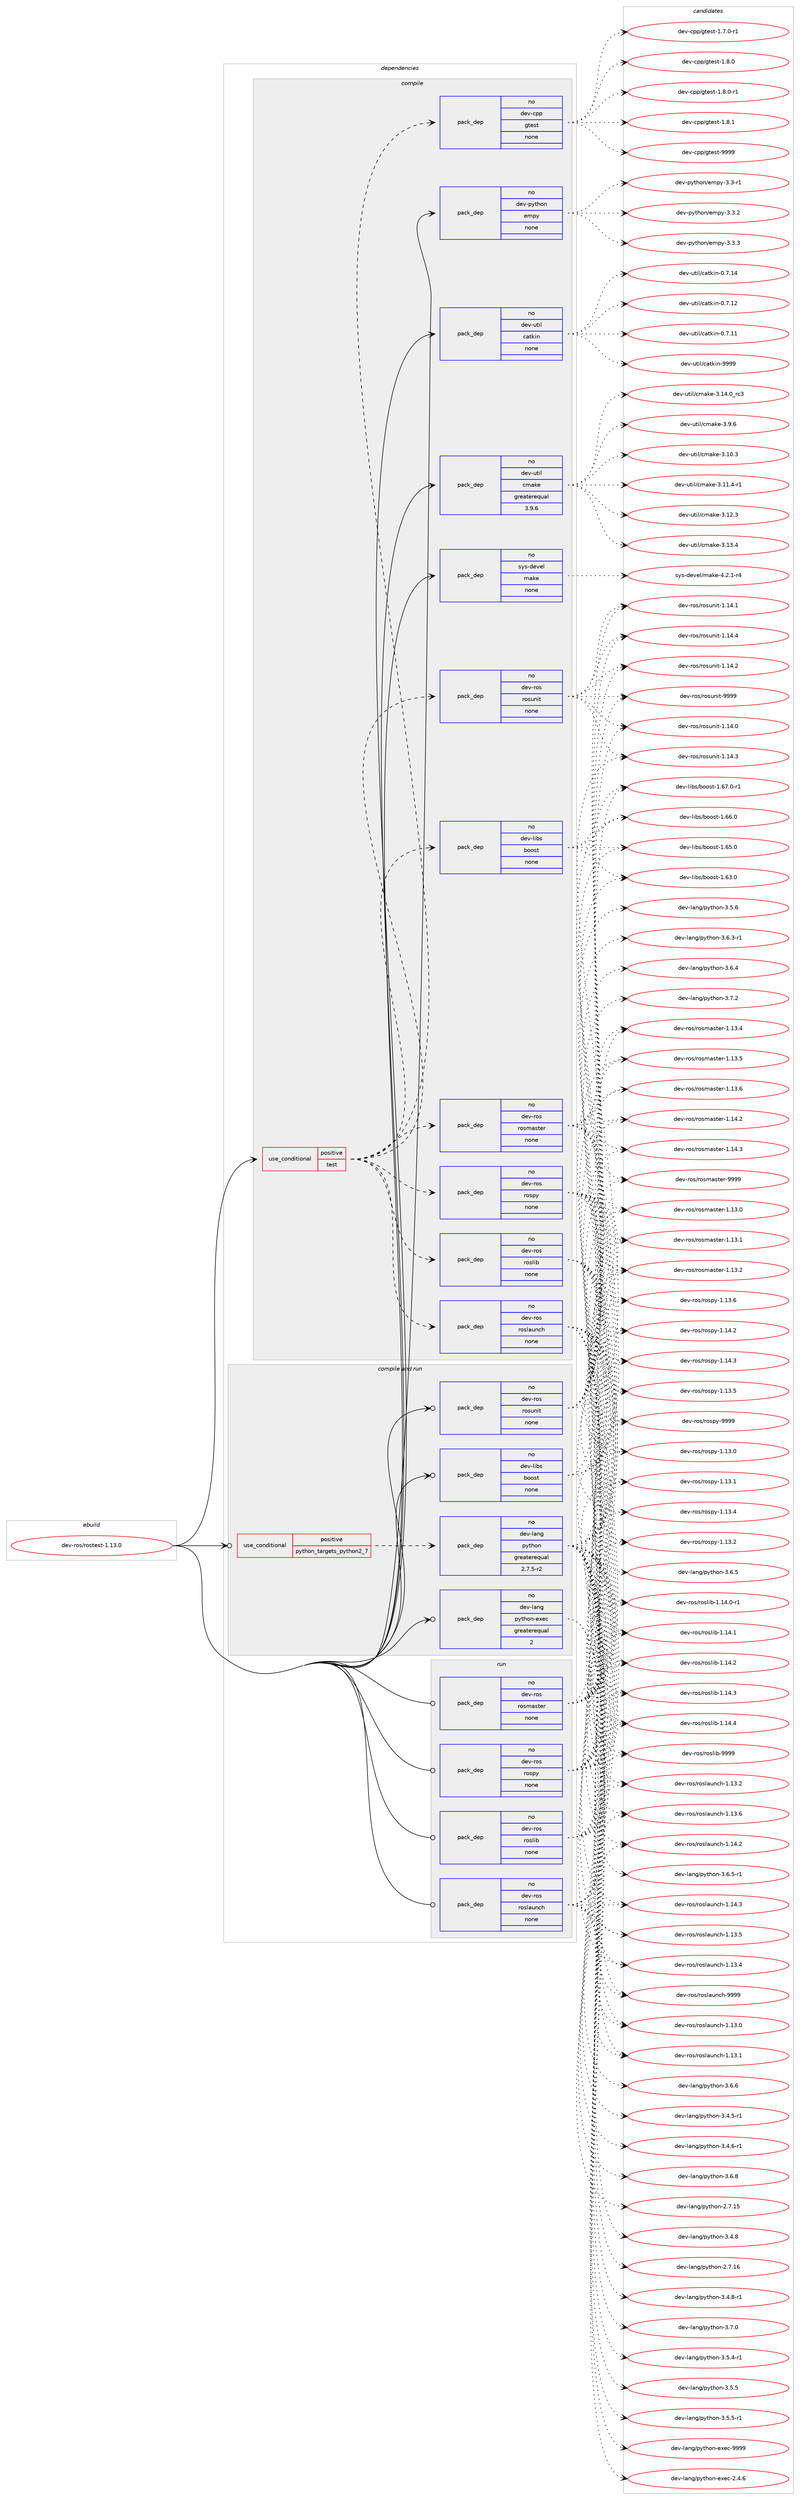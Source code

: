 digraph prolog {

# *************
# Graph options
# *************

newrank=true;
concentrate=true;
compound=true;
graph [rankdir=LR,fontname=Helvetica,fontsize=10,ranksep=1.5];#, ranksep=2.5, nodesep=0.2];
edge  [arrowhead=vee];
node  [fontname=Helvetica,fontsize=10];

# **********
# The ebuild
# **********

subgraph cluster_leftcol {
color=gray;
rank=same;
label=<<i>ebuild</i>>;
id [label="dev-ros/rostest-1.13.0", color=red, width=4, href="../dev-ros/rostest-1.13.0.svg"];
}

# ****************
# The dependencies
# ****************

subgraph cluster_midcol {
color=gray;
label=<<i>dependencies</i>>;
subgraph cluster_compile {
fillcolor="#eeeeee";
style=filled;
label=<<i>compile</i>>;
subgraph cond390369 {
dependency1468220 [label=<<TABLE BORDER="0" CELLBORDER="1" CELLSPACING="0" CELLPADDING="4"><TR><TD ROWSPAN="3" CELLPADDING="10">use_conditional</TD></TR><TR><TD>positive</TD></TR><TR><TD>test</TD></TR></TABLE>>, shape=none, color=red];
subgraph pack1054461 {
dependency1468221 [label=<<TABLE BORDER="0" CELLBORDER="1" CELLSPACING="0" CELLPADDING="4" WIDTH="220"><TR><TD ROWSPAN="6" CELLPADDING="30">pack_dep</TD></TR><TR><TD WIDTH="110">no</TD></TR><TR><TD>dev-ros</TD></TR><TR><TD>rosunit</TD></TR><TR><TD>none</TD></TR><TR><TD></TD></TR></TABLE>>, shape=none, color=blue];
}
dependency1468220:e -> dependency1468221:w [weight=20,style="dashed",arrowhead="vee"];
subgraph pack1054462 {
dependency1468222 [label=<<TABLE BORDER="0" CELLBORDER="1" CELLSPACING="0" CELLPADDING="4" WIDTH="220"><TR><TD ROWSPAN="6" CELLPADDING="30">pack_dep</TD></TR><TR><TD WIDTH="110">no</TD></TR><TR><TD>dev-libs</TD></TR><TR><TD>boost</TD></TR><TR><TD>none</TD></TR><TR><TD></TD></TR></TABLE>>, shape=none, color=blue];
}
dependency1468220:e -> dependency1468222:w [weight=20,style="dashed",arrowhead="vee"];
subgraph pack1054463 {
dependency1468223 [label=<<TABLE BORDER="0" CELLBORDER="1" CELLSPACING="0" CELLPADDING="4" WIDTH="220"><TR><TD ROWSPAN="6" CELLPADDING="30">pack_dep</TD></TR><TR><TD WIDTH="110">no</TD></TR><TR><TD>dev-ros</TD></TR><TR><TD>roslib</TD></TR><TR><TD>none</TD></TR><TR><TD></TD></TR></TABLE>>, shape=none, color=blue];
}
dependency1468220:e -> dependency1468223:w [weight=20,style="dashed",arrowhead="vee"];
subgraph pack1054464 {
dependency1468224 [label=<<TABLE BORDER="0" CELLBORDER="1" CELLSPACING="0" CELLPADDING="4" WIDTH="220"><TR><TD ROWSPAN="6" CELLPADDING="30">pack_dep</TD></TR><TR><TD WIDTH="110">no</TD></TR><TR><TD>dev-ros</TD></TR><TR><TD>rospy</TD></TR><TR><TD>none</TD></TR><TR><TD></TD></TR></TABLE>>, shape=none, color=blue];
}
dependency1468220:e -> dependency1468224:w [weight=20,style="dashed",arrowhead="vee"];
subgraph pack1054465 {
dependency1468225 [label=<<TABLE BORDER="0" CELLBORDER="1" CELLSPACING="0" CELLPADDING="4" WIDTH="220"><TR><TD ROWSPAN="6" CELLPADDING="30">pack_dep</TD></TR><TR><TD WIDTH="110">no</TD></TR><TR><TD>dev-ros</TD></TR><TR><TD>roslaunch</TD></TR><TR><TD>none</TD></TR><TR><TD></TD></TR></TABLE>>, shape=none, color=blue];
}
dependency1468220:e -> dependency1468225:w [weight=20,style="dashed",arrowhead="vee"];
subgraph pack1054466 {
dependency1468226 [label=<<TABLE BORDER="0" CELLBORDER="1" CELLSPACING="0" CELLPADDING="4" WIDTH="220"><TR><TD ROWSPAN="6" CELLPADDING="30">pack_dep</TD></TR><TR><TD WIDTH="110">no</TD></TR><TR><TD>dev-ros</TD></TR><TR><TD>rosmaster</TD></TR><TR><TD>none</TD></TR><TR><TD></TD></TR></TABLE>>, shape=none, color=blue];
}
dependency1468220:e -> dependency1468226:w [weight=20,style="dashed",arrowhead="vee"];
subgraph pack1054467 {
dependency1468227 [label=<<TABLE BORDER="0" CELLBORDER="1" CELLSPACING="0" CELLPADDING="4" WIDTH="220"><TR><TD ROWSPAN="6" CELLPADDING="30">pack_dep</TD></TR><TR><TD WIDTH="110">no</TD></TR><TR><TD>dev-cpp</TD></TR><TR><TD>gtest</TD></TR><TR><TD>none</TD></TR><TR><TD></TD></TR></TABLE>>, shape=none, color=blue];
}
dependency1468220:e -> dependency1468227:w [weight=20,style="dashed",arrowhead="vee"];
}
id:e -> dependency1468220:w [weight=20,style="solid",arrowhead="vee"];
subgraph pack1054468 {
dependency1468228 [label=<<TABLE BORDER="0" CELLBORDER="1" CELLSPACING="0" CELLPADDING="4" WIDTH="220"><TR><TD ROWSPAN="6" CELLPADDING="30">pack_dep</TD></TR><TR><TD WIDTH="110">no</TD></TR><TR><TD>dev-python</TD></TR><TR><TD>empy</TD></TR><TR><TD>none</TD></TR><TR><TD></TD></TR></TABLE>>, shape=none, color=blue];
}
id:e -> dependency1468228:w [weight=20,style="solid",arrowhead="vee"];
subgraph pack1054469 {
dependency1468229 [label=<<TABLE BORDER="0" CELLBORDER="1" CELLSPACING="0" CELLPADDING="4" WIDTH="220"><TR><TD ROWSPAN="6" CELLPADDING="30">pack_dep</TD></TR><TR><TD WIDTH="110">no</TD></TR><TR><TD>dev-util</TD></TR><TR><TD>catkin</TD></TR><TR><TD>none</TD></TR><TR><TD></TD></TR></TABLE>>, shape=none, color=blue];
}
id:e -> dependency1468229:w [weight=20,style="solid",arrowhead="vee"];
subgraph pack1054470 {
dependency1468230 [label=<<TABLE BORDER="0" CELLBORDER="1" CELLSPACING="0" CELLPADDING="4" WIDTH="220"><TR><TD ROWSPAN="6" CELLPADDING="30">pack_dep</TD></TR><TR><TD WIDTH="110">no</TD></TR><TR><TD>dev-util</TD></TR><TR><TD>cmake</TD></TR><TR><TD>greaterequal</TD></TR><TR><TD>3.9.6</TD></TR></TABLE>>, shape=none, color=blue];
}
id:e -> dependency1468230:w [weight=20,style="solid",arrowhead="vee"];
subgraph pack1054471 {
dependency1468231 [label=<<TABLE BORDER="0" CELLBORDER="1" CELLSPACING="0" CELLPADDING="4" WIDTH="220"><TR><TD ROWSPAN="6" CELLPADDING="30">pack_dep</TD></TR><TR><TD WIDTH="110">no</TD></TR><TR><TD>sys-devel</TD></TR><TR><TD>make</TD></TR><TR><TD>none</TD></TR><TR><TD></TD></TR></TABLE>>, shape=none, color=blue];
}
id:e -> dependency1468231:w [weight=20,style="solid",arrowhead="vee"];
}
subgraph cluster_compileandrun {
fillcolor="#eeeeee";
style=filled;
label=<<i>compile and run</i>>;
subgraph cond390370 {
dependency1468232 [label=<<TABLE BORDER="0" CELLBORDER="1" CELLSPACING="0" CELLPADDING="4"><TR><TD ROWSPAN="3" CELLPADDING="10">use_conditional</TD></TR><TR><TD>positive</TD></TR><TR><TD>python_targets_python2_7</TD></TR></TABLE>>, shape=none, color=red];
subgraph pack1054472 {
dependency1468233 [label=<<TABLE BORDER="0" CELLBORDER="1" CELLSPACING="0" CELLPADDING="4" WIDTH="220"><TR><TD ROWSPAN="6" CELLPADDING="30">pack_dep</TD></TR><TR><TD WIDTH="110">no</TD></TR><TR><TD>dev-lang</TD></TR><TR><TD>python</TD></TR><TR><TD>greaterequal</TD></TR><TR><TD>2.7.5-r2</TD></TR></TABLE>>, shape=none, color=blue];
}
dependency1468232:e -> dependency1468233:w [weight=20,style="dashed",arrowhead="vee"];
}
id:e -> dependency1468232:w [weight=20,style="solid",arrowhead="odotvee"];
subgraph pack1054473 {
dependency1468234 [label=<<TABLE BORDER="0" CELLBORDER="1" CELLSPACING="0" CELLPADDING="4" WIDTH="220"><TR><TD ROWSPAN="6" CELLPADDING="30">pack_dep</TD></TR><TR><TD WIDTH="110">no</TD></TR><TR><TD>dev-lang</TD></TR><TR><TD>python-exec</TD></TR><TR><TD>greaterequal</TD></TR><TR><TD>2</TD></TR></TABLE>>, shape=none, color=blue];
}
id:e -> dependency1468234:w [weight=20,style="solid",arrowhead="odotvee"];
subgraph pack1054474 {
dependency1468235 [label=<<TABLE BORDER="0" CELLBORDER="1" CELLSPACING="0" CELLPADDING="4" WIDTH="220"><TR><TD ROWSPAN="6" CELLPADDING="30">pack_dep</TD></TR><TR><TD WIDTH="110">no</TD></TR><TR><TD>dev-libs</TD></TR><TR><TD>boost</TD></TR><TR><TD>none</TD></TR><TR><TD></TD></TR></TABLE>>, shape=none, color=blue];
}
id:e -> dependency1468235:w [weight=20,style="solid",arrowhead="odotvee"];
subgraph pack1054475 {
dependency1468236 [label=<<TABLE BORDER="0" CELLBORDER="1" CELLSPACING="0" CELLPADDING="4" WIDTH="220"><TR><TD ROWSPAN="6" CELLPADDING="30">pack_dep</TD></TR><TR><TD WIDTH="110">no</TD></TR><TR><TD>dev-ros</TD></TR><TR><TD>rosunit</TD></TR><TR><TD>none</TD></TR><TR><TD></TD></TR></TABLE>>, shape=none, color=blue];
}
id:e -> dependency1468236:w [weight=20,style="solid",arrowhead="odotvee"];
}
subgraph cluster_run {
fillcolor="#eeeeee";
style=filled;
label=<<i>run</i>>;
subgraph pack1054476 {
dependency1468237 [label=<<TABLE BORDER="0" CELLBORDER="1" CELLSPACING="0" CELLPADDING="4" WIDTH="220"><TR><TD ROWSPAN="6" CELLPADDING="30">pack_dep</TD></TR><TR><TD WIDTH="110">no</TD></TR><TR><TD>dev-ros</TD></TR><TR><TD>roslaunch</TD></TR><TR><TD>none</TD></TR><TR><TD></TD></TR></TABLE>>, shape=none, color=blue];
}
id:e -> dependency1468237:w [weight=20,style="solid",arrowhead="odot"];
subgraph pack1054477 {
dependency1468238 [label=<<TABLE BORDER="0" CELLBORDER="1" CELLSPACING="0" CELLPADDING="4" WIDTH="220"><TR><TD ROWSPAN="6" CELLPADDING="30">pack_dep</TD></TR><TR><TD WIDTH="110">no</TD></TR><TR><TD>dev-ros</TD></TR><TR><TD>roslib</TD></TR><TR><TD>none</TD></TR><TR><TD></TD></TR></TABLE>>, shape=none, color=blue];
}
id:e -> dependency1468238:w [weight=20,style="solid",arrowhead="odot"];
subgraph pack1054478 {
dependency1468239 [label=<<TABLE BORDER="0" CELLBORDER="1" CELLSPACING="0" CELLPADDING="4" WIDTH="220"><TR><TD ROWSPAN="6" CELLPADDING="30">pack_dep</TD></TR><TR><TD WIDTH="110">no</TD></TR><TR><TD>dev-ros</TD></TR><TR><TD>rosmaster</TD></TR><TR><TD>none</TD></TR><TR><TD></TD></TR></TABLE>>, shape=none, color=blue];
}
id:e -> dependency1468239:w [weight=20,style="solid",arrowhead="odot"];
subgraph pack1054479 {
dependency1468240 [label=<<TABLE BORDER="0" CELLBORDER="1" CELLSPACING="0" CELLPADDING="4" WIDTH="220"><TR><TD ROWSPAN="6" CELLPADDING="30">pack_dep</TD></TR><TR><TD WIDTH="110">no</TD></TR><TR><TD>dev-ros</TD></TR><TR><TD>rospy</TD></TR><TR><TD>none</TD></TR><TR><TD></TD></TR></TABLE>>, shape=none, color=blue];
}
id:e -> dependency1468240:w [weight=20,style="solid",arrowhead="odot"];
}
}

# **************
# The candidates
# **************

subgraph cluster_choices {
rank=same;
color=gray;
label=<<i>candidates</i>>;

subgraph choice1054461 {
color=black;
nodesep=1;
choice100101118451141111154711411111511711010511645494649524648 [label="dev-ros/rosunit-1.14.0", color=red, width=4,href="../dev-ros/rosunit-1.14.0.svg"];
choice100101118451141111154711411111511711010511645494649524649 [label="dev-ros/rosunit-1.14.1", color=red, width=4,href="../dev-ros/rosunit-1.14.1.svg"];
choice100101118451141111154711411111511711010511645494649524650 [label="dev-ros/rosunit-1.14.2", color=red, width=4,href="../dev-ros/rosunit-1.14.2.svg"];
choice100101118451141111154711411111511711010511645494649524651 [label="dev-ros/rosunit-1.14.3", color=red, width=4,href="../dev-ros/rosunit-1.14.3.svg"];
choice100101118451141111154711411111511711010511645494649524652 [label="dev-ros/rosunit-1.14.4", color=red, width=4,href="../dev-ros/rosunit-1.14.4.svg"];
choice10010111845114111115471141111151171101051164557575757 [label="dev-ros/rosunit-9999", color=red, width=4,href="../dev-ros/rosunit-9999.svg"];
dependency1468221:e -> choice100101118451141111154711411111511711010511645494649524648:w [style=dotted,weight="100"];
dependency1468221:e -> choice100101118451141111154711411111511711010511645494649524649:w [style=dotted,weight="100"];
dependency1468221:e -> choice100101118451141111154711411111511711010511645494649524650:w [style=dotted,weight="100"];
dependency1468221:e -> choice100101118451141111154711411111511711010511645494649524651:w [style=dotted,weight="100"];
dependency1468221:e -> choice100101118451141111154711411111511711010511645494649524652:w [style=dotted,weight="100"];
dependency1468221:e -> choice10010111845114111115471141111151171101051164557575757:w [style=dotted,weight="100"];
}
subgraph choice1054462 {
color=black;
nodesep=1;
choice1001011184510810598115479811111111511645494654514648 [label="dev-libs/boost-1.63.0", color=red, width=4,href="../dev-libs/boost-1.63.0.svg"];
choice1001011184510810598115479811111111511645494654534648 [label="dev-libs/boost-1.65.0", color=red, width=4,href="../dev-libs/boost-1.65.0.svg"];
choice1001011184510810598115479811111111511645494654544648 [label="dev-libs/boost-1.66.0", color=red, width=4,href="../dev-libs/boost-1.66.0.svg"];
choice10010111845108105981154798111111115116454946545546484511449 [label="dev-libs/boost-1.67.0-r1", color=red, width=4,href="../dev-libs/boost-1.67.0-r1.svg"];
dependency1468222:e -> choice1001011184510810598115479811111111511645494654514648:w [style=dotted,weight="100"];
dependency1468222:e -> choice1001011184510810598115479811111111511645494654534648:w [style=dotted,weight="100"];
dependency1468222:e -> choice1001011184510810598115479811111111511645494654544648:w [style=dotted,weight="100"];
dependency1468222:e -> choice10010111845108105981154798111111115116454946545546484511449:w [style=dotted,weight="100"];
}
subgraph choice1054463 {
color=black;
nodesep=1;
choice100101118451141111154711411111510810598454946495246484511449 [label="dev-ros/roslib-1.14.0-r1", color=red, width=4,href="../dev-ros/roslib-1.14.0-r1.svg"];
choice10010111845114111115471141111151081059845494649524649 [label="dev-ros/roslib-1.14.1", color=red, width=4,href="../dev-ros/roslib-1.14.1.svg"];
choice10010111845114111115471141111151081059845494649524650 [label="dev-ros/roslib-1.14.2", color=red, width=4,href="../dev-ros/roslib-1.14.2.svg"];
choice10010111845114111115471141111151081059845494649524651 [label="dev-ros/roslib-1.14.3", color=red, width=4,href="../dev-ros/roslib-1.14.3.svg"];
choice10010111845114111115471141111151081059845494649524652 [label="dev-ros/roslib-1.14.4", color=red, width=4,href="../dev-ros/roslib-1.14.4.svg"];
choice1001011184511411111547114111115108105984557575757 [label="dev-ros/roslib-9999", color=red, width=4,href="../dev-ros/roslib-9999.svg"];
dependency1468223:e -> choice100101118451141111154711411111510810598454946495246484511449:w [style=dotted,weight="100"];
dependency1468223:e -> choice10010111845114111115471141111151081059845494649524649:w [style=dotted,weight="100"];
dependency1468223:e -> choice10010111845114111115471141111151081059845494649524650:w [style=dotted,weight="100"];
dependency1468223:e -> choice10010111845114111115471141111151081059845494649524651:w [style=dotted,weight="100"];
dependency1468223:e -> choice10010111845114111115471141111151081059845494649524652:w [style=dotted,weight="100"];
dependency1468223:e -> choice1001011184511411111547114111115108105984557575757:w [style=dotted,weight="100"];
}
subgraph choice1054464 {
color=black;
nodesep=1;
choice100101118451141111154711411111511212145494649514648 [label="dev-ros/rospy-1.13.0", color=red, width=4,href="../dev-ros/rospy-1.13.0.svg"];
choice100101118451141111154711411111511212145494649514649 [label="dev-ros/rospy-1.13.1", color=red, width=4,href="../dev-ros/rospy-1.13.1.svg"];
choice100101118451141111154711411111511212145494649514650 [label="dev-ros/rospy-1.13.2", color=red, width=4,href="../dev-ros/rospy-1.13.2.svg"];
choice100101118451141111154711411111511212145494649514652 [label="dev-ros/rospy-1.13.4", color=red, width=4,href="../dev-ros/rospy-1.13.4.svg"];
choice100101118451141111154711411111511212145494649514653 [label="dev-ros/rospy-1.13.5", color=red, width=4,href="../dev-ros/rospy-1.13.5.svg"];
choice100101118451141111154711411111511212145494649514654 [label="dev-ros/rospy-1.13.6", color=red, width=4,href="../dev-ros/rospy-1.13.6.svg"];
choice100101118451141111154711411111511212145494649524650 [label="dev-ros/rospy-1.14.2", color=red, width=4,href="../dev-ros/rospy-1.14.2.svg"];
choice100101118451141111154711411111511212145494649524651 [label="dev-ros/rospy-1.14.3", color=red, width=4,href="../dev-ros/rospy-1.14.3.svg"];
choice10010111845114111115471141111151121214557575757 [label="dev-ros/rospy-9999", color=red, width=4,href="../dev-ros/rospy-9999.svg"];
dependency1468224:e -> choice100101118451141111154711411111511212145494649514648:w [style=dotted,weight="100"];
dependency1468224:e -> choice100101118451141111154711411111511212145494649514649:w [style=dotted,weight="100"];
dependency1468224:e -> choice100101118451141111154711411111511212145494649514650:w [style=dotted,weight="100"];
dependency1468224:e -> choice100101118451141111154711411111511212145494649514652:w [style=dotted,weight="100"];
dependency1468224:e -> choice100101118451141111154711411111511212145494649514653:w [style=dotted,weight="100"];
dependency1468224:e -> choice100101118451141111154711411111511212145494649514654:w [style=dotted,weight="100"];
dependency1468224:e -> choice100101118451141111154711411111511212145494649524650:w [style=dotted,weight="100"];
dependency1468224:e -> choice100101118451141111154711411111511212145494649524651:w [style=dotted,weight="100"];
dependency1468224:e -> choice10010111845114111115471141111151121214557575757:w [style=dotted,weight="100"];
}
subgraph choice1054465 {
color=black;
nodesep=1;
choice1001011184511411111547114111115108971171109910445494649514648 [label="dev-ros/roslaunch-1.13.0", color=red, width=4,href="../dev-ros/roslaunch-1.13.0.svg"];
choice1001011184511411111547114111115108971171109910445494649514649 [label="dev-ros/roslaunch-1.13.1", color=red, width=4,href="../dev-ros/roslaunch-1.13.1.svg"];
choice1001011184511411111547114111115108971171109910445494649514650 [label="dev-ros/roslaunch-1.13.2", color=red, width=4,href="../dev-ros/roslaunch-1.13.2.svg"];
choice1001011184511411111547114111115108971171109910445494649514652 [label="dev-ros/roslaunch-1.13.4", color=red, width=4,href="../dev-ros/roslaunch-1.13.4.svg"];
choice1001011184511411111547114111115108971171109910445494649514653 [label="dev-ros/roslaunch-1.13.5", color=red, width=4,href="../dev-ros/roslaunch-1.13.5.svg"];
choice1001011184511411111547114111115108971171109910445494649514654 [label="dev-ros/roslaunch-1.13.6", color=red, width=4,href="../dev-ros/roslaunch-1.13.6.svg"];
choice1001011184511411111547114111115108971171109910445494649524650 [label="dev-ros/roslaunch-1.14.2", color=red, width=4,href="../dev-ros/roslaunch-1.14.2.svg"];
choice1001011184511411111547114111115108971171109910445494649524651 [label="dev-ros/roslaunch-1.14.3", color=red, width=4,href="../dev-ros/roslaunch-1.14.3.svg"];
choice100101118451141111154711411111510897117110991044557575757 [label="dev-ros/roslaunch-9999", color=red, width=4,href="../dev-ros/roslaunch-9999.svg"];
dependency1468225:e -> choice1001011184511411111547114111115108971171109910445494649514648:w [style=dotted,weight="100"];
dependency1468225:e -> choice1001011184511411111547114111115108971171109910445494649514649:w [style=dotted,weight="100"];
dependency1468225:e -> choice1001011184511411111547114111115108971171109910445494649514650:w [style=dotted,weight="100"];
dependency1468225:e -> choice1001011184511411111547114111115108971171109910445494649514652:w [style=dotted,weight="100"];
dependency1468225:e -> choice1001011184511411111547114111115108971171109910445494649514653:w [style=dotted,weight="100"];
dependency1468225:e -> choice1001011184511411111547114111115108971171109910445494649514654:w [style=dotted,weight="100"];
dependency1468225:e -> choice1001011184511411111547114111115108971171109910445494649524650:w [style=dotted,weight="100"];
dependency1468225:e -> choice1001011184511411111547114111115108971171109910445494649524651:w [style=dotted,weight="100"];
dependency1468225:e -> choice100101118451141111154711411111510897117110991044557575757:w [style=dotted,weight="100"];
}
subgraph choice1054466 {
color=black;
nodesep=1;
choice10010111845114111115471141111151099711511610111445494649514648 [label="dev-ros/rosmaster-1.13.0", color=red, width=4,href="../dev-ros/rosmaster-1.13.0.svg"];
choice10010111845114111115471141111151099711511610111445494649514649 [label="dev-ros/rosmaster-1.13.1", color=red, width=4,href="../dev-ros/rosmaster-1.13.1.svg"];
choice10010111845114111115471141111151099711511610111445494649514650 [label="dev-ros/rosmaster-1.13.2", color=red, width=4,href="../dev-ros/rosmaster-1.13.2.svg"];
choice10010111845114111115471141111151099711511610111445494649514652 [label="dev-ros/rosmaster-1.13.4", color=red, width=4,href="../dev-ros/rosmaster-1.13.4.svg"];
choice10010111845114111115471141111151099711511610111445494649514653 [label="dev-ros/rosmaster-1.13.5", color=red, width=4,href="../dev-ros/rosmaster-1.13.5.svg"];
choice10010111845114111115471141111151099711511610111445494649514654 [label="dev-ros/rosmaster-1.13.6", color=red, width=4,href="../dev-ros/rosmaster-1.13.6.svg"];
choice10010111845114111115471141111151099711511610111445494649524650 [label="dev-ros/rosmaster-1.14.2", color=red, width=4,href="../dev-ros/rosmaster-1.14.2.svg"];
choice10010111845114111115471141111151099711511610111445494649524651 [label="dev-ros/rosmaster-1.14.3", color=red, width=4,href="../dev-ros/rosmaster-1.14.3.svg"];
choice1001011184511411111547114111115109971151161011144557575757 [label="dev-ros/rosmaster-9999", color=red, width=4,href="../dev-ros/rosmaster-9999.svg"];
dependency1468226:e -> choice10010111845114111115471141111151099711511610111445494649514648:w [style=dotted,weight="100"];
dependency1468226:e -> choice10010111845114111115471141111151099711511610111445494649514649:w [style=dotted,weight="100"];
dependency1468226:e -> choice10010111845114111115471141111151099711511610111445494649514650:w [style=dotted,weight="100"];
dependency1468226:e -> choice10010111845114111115471141111151099711511610111445494649514652:w [style=dotted,weight="100"];
dependency1468226:e -> choice10010111845114111115471141111151099711511610111445494649514653:w [style=dotted,weight="100"];
dependency1468226:e -> choice10010111845114111115471141111151099711511610111445494649514654:w [style=dotted,weight="100"];
dependency1468226:e -> choice10010111845114111115471141111151099711511610111445494649524650:w [style=dotted,weight="100"];
dependency1468226:e -> choice10010111845114111115471141111151099711511610111445494649524651:w [style=dotted,weight="100"];
dependency1468226:e -> choice1001011184511411111547114111115109971151161011144557575757:w [style=dotted,weight="100"];
}
subgraph choice1054467 {
color=black;
nodesep=1;
choice1001011184599112112471031161011151164549465546484511449 [label="dev-cpp/gtest-1.7.0-r1", color=red, width=4,href="../dev-cpp/gtest-1.7.0-r1.svg"];
choice100101118459911211247103116101115116454946564648 [label="dev-cpp/gtest-1.8.0", color=red, width=4,href="../dev-cpp/gtest-1.8.0.svg"];
choice1001011184599112112471031161011151164549465646484511449 [label="dev-cpp/gtest-1.8.0-r1", color=red, width=4,href="../dev-cpp/gtest-1.8.0-r1.svg"];
choice100101118459911211247103116101115116454946564649 [label="dev-cpp/gtest-1.8.1", color=red, width=4,href="../dev-cpp/gtest-1.8.1.svg"];
choice1001011184599112112471031161011151164557575757 [label="dev-cpp/gtest-9999", color=red, width=4,href="../dev-cpp/gtest-9999.svg"];
dependency1468227:e -> choice1001011184599112112471031161011151164549465546484511449:w [style=dotted,weight="100"];
dependency1468227:e -> choice100101118459911211247103116101115116454946564648:w [style=dotted,weight="100"];
dependency1468227:e -> choice1001011184599112112471031161011151164549465646484511449:w [style=dotted,weight="100"];
dependency1468227:e -> choice100101118459911211247103116101115116454946564649:w [style=dotted,weight="100"];
dependency1468227:e -> choice1001011184599112112471031161011151164557575757:w [style=dotted,weight="100"];
}
subgraph choice1054468 {
color=black;
nodesep=1;
choice1001011184511212111610411111047101109112121455146514511449 [label="dev-python/empy-3.3-r1", color=red, width=4,href="../dev-python/empy-3.3-r1.svg"];
choice1001011184511212111610411111047101109112121455146514650 [label="dev-python/empy-3.3.2", color=red, width=4,href="../dev-python/empy-3.3.2.svg"];
choice1001011184511212111610411111047101109112121455146514651 [label="dev-python/empy-3.3.3", color=red, width=4,href="../dev-python/empy-3.3.3.svg"];
dependency1468228:e -> choice1001011184511212111610411111047101109112121455146514511449:w [style=dotted,weight="100"];
dependency1468228:e -> choice1001011184511212111610411111047101109112121455146514650:w [style=dotted,weight="100"];
dependency1468228:e -> choice1001011184511212111610411111047101109112121455146514651:w [style=dotted,weight="100"];
}
subgraph choice1054469 {
color=black;
nodesep=1;
choice1001011184511711610510847999711610710511045484655464949 [label="dev-util/catkin-0.7.11", color=red, width=4,href="../dev-util/catkin-0.7.11.svg"];
choice1001011184511711610510847999711610710511045484655464950 [label="dev-util/catkin-0.7.12", color=red, width=4,href="../dev-util/catkin-0.7.12.svg"];
choice1001011184511711610510847999711610710511045484655464952 [label="dev-util/catkin-0.7.14", color=red, width=4,href="../dev-util/catkin-0.7.14.svg"];
choice100101118451171161051084799971161071051104557575757 [label="dev-util/catkin-9999", color=red, width=4,href="../dev-util/catkin-9999.svg"];
dependency1468229:e -> choice1001011184511711610510847999711610710511045484655464949:w [style=dotted,weight="100"];
dependency1468229:e -> choice1001011184511711610510847999711610710511045484655464950:w [style=dotted,weight="100"];
dependency1468229:e -> choice1001011184511711610510847999711610710511045484655464952:w [style=dotted,weight="100"];
dependency1468229:e -> choice100101118451171161051084799971161071051104557575757:w [style=dotted,weight="100"];
}
subgraph choice1054470 {
color=black;
nodesep=1;
choice1001011184511711610510847991099710710145514649484651 [label="dev-util/cmake-3.10.3", color=red, width=4,href="../dev-util/cmake-3.10.3.svg"];
choice10010111845117116105108479910997107101455146494946524511449 [label="dev-util/cmake-3.11.4-r1", color=red, width=4,href="../dev-util/cmake-3.11.4-r1.svg"];
choice1001011184511711610510847991099710710145514649504651 [label="dev-util/cmake-3.12.3", color=red, width=4,href="../dev-util/cmake-3.12.3.svg"];
choice1001011184511711610510847991099710710145514649514652 [label="dev-util/cmake-3.13.4", color=red, width=4,href="../dev-util/cmake-3.13.4.svg"];
choice1001011184511711610510847991099710710145514649524648951149951 [label="dev-util/cmake-3.14.0_rc3", color=red, width=4,href="../dev-util/cmake-3.14.0_rc3.svg"];
choice10010111845117116105108479910997107101455146574654 [label="dev-util/cmake-3.9.6", color=red, width=4,href="../dev-util/cmake-3.9.6.svg"];
dependency1468230:e -> choice1001011184511711610510847991099710710145514649484651:w [style=dotted,weight="100"];
dependency1468230:e -> choice10010111845117116105108479910997107101455146494946524511449:w [style=dotted,weight="100"];
dependency1468230:e -> choice1001011184511711610510847991099710710145514649504651:w [style=dotted,weight="100"];
dependency1468230:e -> choice1001011184511711610510847991099710710145514649514652:w [style=dotted,weight="100"];
dependency1468230:e -> choice1001011184511711610510847991099710710145514649524648951149951:w [style=dotted,weight="100"];
dependency1468230:e -> choice10010111845117116105108479910997107101455146574654:w [style=dotted,weight="100"];
}
subgraph choice1054471 {
color=black;
nodesep=1;
choice1151211154510010111810110847109971071014552465046494511452 [label="sys-devel/make-4.2.1-r4", color=red, width=4,href="../sys-devel/make-4.2.1-r4.svg"];
dependency1468231:e -> choice1151211154510010111810110847109971071014552465046494511452:w [style=dotted,weight="100"];
}
subgraph choice1054472 {
color=black;
nodesep=1;
choice10010111845108971101034711212111610411111045504655464953 [label="dev-lang/python-2.7.15", color=red, width=4,href="../dev-lang/python-2.7.15.svg"];
choice10010111845108971101034711212111610411111045504655464954 [label="dev-lang/python-2.7.16", color=red, width=4,href="../dev-lang/python-2.7.16.svg"];
choice1001011184510897110103471121211161041111104551465246534511449 [label="dev-lang/python-3.4.5-r1", color=red, width=4,href="../dev-lang/python-3.4.5-r1.svg"];
choice1001011184510897110103471121211161041111104551465246544511449 [label="dev-lang/python-3.4.6-r1", color=red, width=4,href="../dev-lang/python-3.4.6-r1.svg"];
choice100101118451089711010347112121116104111110455146524656 [label="dev-lang/python-3.4.8", color=red, width=4,href="../dev-lang/python-3.4.8.svg"];
choice1001011184510897110103471121211161041111104551465246564511449 [label="dev-lang/python-3.4.8-r1", color=red, width=4,href="../dev-lang/python-3.4.8-r1.svg"];
choice1001011184510897110103471121211161041111104551465346524511449 [label="dev-lang/python-3.5.4-r1", color=red, width=4,href="../dev-lang/python-3.5.4-r1.svg"];
choice100101118451089711010347112121116104111110455146534653 [label="dev-lang/python-3.5.5", color=red, width=4,href="../dev-lang/python-3.5.5.svg"];
choice1001011184510897110103471121211161041111104551465346534511449 [label="dev-lang/python-3.5.5-r1", color=red, width=4,href="../dev-lang/python-3.5.5-r1.svg"];
choice100101118451089711010347112121116104111110455146534654 [label="dev-lang/python-3.5.6", color=red, width=4,href="../dev-lang/python-3.5.6.svg"];
choice1001011184510897110103471121211161041111104551465446514511449 [label="dev-lang/python-3.6.3-r1", color=red, width=4,href="../dev-lang/python-3.6.3-r1.svg"];
choice100101118451089711010347112121116104111110455146544652 [label="dev-lang/python-3.6.4", color=red, width=4,href="../dev-lang/python-3.6.4.svg"];
choice100101118451089711010347112121116104111110455146544653 [label="dev-lang/python-3.6.5", color=red, width=4,href="../dev-lang/python-3.6.5.svg"];
choice1001011184510897110103471121211161041111104551465446534511449 [label="dev-lang/python-3.6.5-r1", color=red, width=4,href="../dev-lang/python-3.6.5-r1.svg"];
choice100101118451089711010347112121116104111110455146544654 [label="dev-lang/python-3.6.6", color=red, width=4,href="../dev-lang/python-3.6.6.svg"];
choice100101118451089711010347112121116104111110455146544656 [label="dev-lang/python-3.6.8", color=red, width=4,href="../dev-lang/python-3.6.8.svg"];
choice100101118451089711010347112121116104111110455146554648 [label="dev-lang/python-3.7.0", color=red, width=4,href="../dev-lang/python-3.7.0.svg"];
choice100101118451089711010347112121116104111110455146554650 [label="dev-lang/python-3.7.2", color=red, width=4,href="../dev-lang/python-3.7.2.svg"];
dependency1468233:e -> choice10010111845108971101034711212111610411111045504655464953:w [style=dotted,weight="100"];
dependency1468233:e -> choice10010111845108971101034711212111610411111045504655464954:w [style=dotted,weight="100"];
dependency1468233:e -> choice1001011184510897110103471121211161041111104551465246534511449:w [style=dotted,weight="100"];
dependency1468233:e -> choice1001011184510897110103471121211161041111104551465246544511449:w [style=dotted,weight="100"];
dependency1468233:e -> choice100101118451089711010347112121116104111110455146524656:w [style=dotted,weight="100"];
dependency1468233:e -> choice1001011184510897110103471121211161041111104551465246564511449:w [style=dotted,weight="100"];
dependency1468233:e -> choice1001011184510897110103471121211161041111104551465346524511449:w [style=dotted,weight="100"];
dependency1468233:e -> choice100101118451089711010347112121116104111110455146534653:w [style=dotted,weight="100"];
dependency1468233:e -> choice1001011184510897110103471121211161041111104551465346534511449:w [style=dotted,weight="100"];
dependency1468233:e -> choice100101118451089711010347112121116104111110455146534654:w [style=dotted,weight="100"];
dependency1468233:e -> choice1001011184510897110103471121211161041111104551465446514511449:w [style=dotted,weight="100"];
dependency1468233:e -> choice100101118451089711010347112121116104111110455146544652:w [style=dotted,weight="100"];
dependency1468233:e -> choice100101118451089711010347112121116104111110455146544653:w [style=dotted,weight="100"];
dependency1468233:e -> choice1001011184510897110103471121211161041111104551465446534511449:w [style=dotted,weight="100"];
dependency1468233:e -> choice100101118451089711010347112121116104111110455146544654:w [style=dotted,weight="100"];
dependency1468233:e -> choice100101118451089711010347112121116104111110455146544656:w [style=dotted,weight="100"];
dependency1468233:e -> choice100101118451089711010347112121116104111110455146554648:w [style=dotted,weight="100"];
dependency1468233:e -> choice100101118451089711010347112121116104111110455146554650:w [style=dotted,weight="100"];
}
subgraph choice1054473 {
color=black;
nodesep=1;
choice1001011184510897110103471121211161041111104510112010199455046524654 [label="dev-lang/python-exec-2.4.6", color=red, width=4,href="../dev-lang/python-exec-2.4.6.svg"];
choice10010111845108971101034711212111610411111045101120101994557575757 [label="dev-lang/python-exec-9999", color=red, width=4,href="../dev-lang/python-exec-9999.svg"];
dependency1468234:e -> choice1001011184510897110103471121211161041111104510112010199455046524654:w [style=dotted,weight="100"];
dependency1468234:e -> choice10010111845108971101034711212111610411111045101120101994557575757:w [style=dotted,weight="100"];
}
subgraph choice1054474 {
color=black;
nodesep=1;
choice1001011184510810598115479811111111511645494654514648 [label="dev-libs/boost-1.63.0", color=red, width=4,href="../dev-libs/boost-1.63.0.svg"];
choice1001011184510810598115479811111111511645494654534648 [label="dev-libs/boost-1.65.0", color=red, width=4,href="../dev-libs/boost-1.65.0.svg"];
choice1001011184510810598115479811111111511645494654544648 [label="dev-libs/boost-1.66.0", color=red, width=4,href="../dev-libs/boost-1.66.0.svg"];
choice10010111845108105981154798111111115116454946545546484511449 [label="dev-libs/boost-1.67.0-r1", color=red, width=4,href="../dev-libs/boost-1.67.0-r1.svg"];
dependency1468235:e -> choice1001011184510810598115479811111111511645494654514648:w [style=dotted,weight="100"];
dependency1468235:e -> choice1001011184510810598115479811111111511645494654534648:w [style=dotted,weight="100"];
dependency1468235:e -> choice1001011184510810598115479811111111511645494654544648:w [style=dotted,weight="100"];
dependency1468235:e -> choice10010111845108105981154798111111115116454946545546484511449:w [style=dotted,weight="100"];
}
subgraph choice1054475 {
color=black;
nodesep=1;
choice100101118451141111154711411111511711010511645494649524648 [label="dev-ros/rosunit-1.14.0", color=red, width=4,href="../dev-ros/rosunit-1.14.0.svg"];
choice100101118451141111154711411111511711010511645494649524649 [label="dev-ros/rosunit-1.14.1", color=red, width=4,href="../dev-ros/rosunit-1.14.1.svg"];
choice100101118451141111154711411111511711010511645494649524650 [label="dev-ros/rosunit-1.14.2", color=red, width=4,href="../dev-ros/rosunit-1.14.2.svg"];
choice100101118451141111154711411111511711010511645494649524651 [label="dev-ros/rosunit-1.14.3", color=red, width=4,href="../dev-ros/rosunit-1.14.3.svg"];
choice100101118451141111154711411111511711010511645494649524652 [label="dev-ros/rosunit-1.14.4", color=red, width=4,href="../dev-ros/rosunit-1.14.4.svg"];
choice10010111845114111115471141111151171101051164557575757 [label="dev-ros/rosunit-9999", color=red, width=4,href="../dev-ros/rosunit-9999.svg"];
dependency1468236:e -> choice100101118451141111154711411111511711010511645494649524648:w [style=dotted,weight="100"];
dependency1468236:e -> choice100101118451141111154711411111511711010511645494649524649:w [style=dotted,weight="100"];
dependency1468236:e -> choice100101118451141111154711411111511711010511645494649524650:w [style=dotted,weight="100"];
dependency1468236:e -> choice100101118451141111154711411111511711010511645494649524651:w [style=dotted,weight="100"];
dependency1468236:e -> choice100101118451141111154711411111511711010511645494649524652:w [style=dotted,weight="100"];
dependency1468236:e -> choice10010111845114111115471141111151171101051164557575757:w [style=dotted,weight="100"];
}
subgraph choice1054476 {
color=black;
nodesep=1;
choice1001011184511411111547114111115108971171109910445494649514648 [label="dev-ros/roslaunch-1.13.0", color=red, width=4,href="../dev-ros/roslaunch-1.13.0.svg"];
choice1001011184511411111547114111115108971171109910445494649514649 [label="dev-ros/roslaunch-1.13.1", color=red, width=4,href="../dev-ros/roslaunch-1.13.1.svg"];
choice1001011184511411111547114111115108971171109910445494649514650 [label="dev-ros/roslaunch-1.13.2", color=red, width=4,href="../dev-ros/roslaunch-1.13.2.svg"];
choice1001011184511411111547114111115108971171109910445494649514652 [label="dev-ros/roslaunch-1.13.4", color=red, width=4,href="../dev-ros/roslaunch-1.13.4.svg"];
choice1001011184511411111547114111115108971171109910445494649514653 [label="dev-ros/roslaunch-1.13.5", color=red, width=4,href="../dev-ros/roslaunch-1.13.5.svg"];
choice1001011184511411111547114111115108971171109910445494649514654 [label="dev-ros/roslaunch-1.13.6", color=red, width=4,href="../dev-ros/roslaunch-1.13.6.svg"];
choice1001011184511411111547114111115108971171109910445494649524650 [label="dev-ros/roslaunch-1.14.2", color=red, width=4,href="../dev-ros/roslaunch-1.14.2.svg"];
choice1001011184511411111547114111115108971171109910445494649524651 [label="dev-ros/roslaunch-1.14.3", color=red, width=4,href="../dev-ros/roslaunch-1.14.3.svg"];
choice100101118451141111154711411111510897117110991044557575757 [label="dev-ros/roslaunch-9999", color=red, width=4,href="../dev-ros/roslaunch-9999.svg"];
dependency1468237:e -> choice1001011184511411111547114111115108971171109910445494649514648:w [style=dotted,weight="100"];
dependency1468237:e -> choice1001011184511411111547114111115108971171109910445494649514649:w [style=dotted,weight="100"];
dependency1468237:e -> choice1001011184511411111547114111115108971171109910445494649514650:w [style=dotted,weight="100"];
dependency1468237:e -> choice1001011184511411111547114111115108971171109910445494649514652:w [style=dotted,weight="100"];
dependency1468237:e -> choice1001011184511411111547114111115108971171109910445494649514653:w [style=dotted,weight="100"];
dependency1468237:e -> choice1001011184511411111547114111115108971171109910445494649514654:w [style=dotted,weight="100"];
dependency1468237:e -> choice1001011184511411111547114111115108971171109910445494649524650:w [style=dotted,weight="100"];
dependency1468237:e -> choice1001011184511411111547114111115108971171109910445494649524651:w [style=dotted,weight="100"];
dependency1468237:e -> choice100101118451141111154711411111510897117110991044557575757:w [style=dotted,weight="100"];
}
subgraph choice1054477 {
color=black;
nodesep=1;
choice100101118451141111154711411111510810598454946495246484511449 [label="dev-ros/roslib-1.14.0-r1", color=red, width=4,href="../dev-ros/roslib-1.14.0-r1.svg"];
choice10010111845114111115471141111151081059845494649524649 [label="dev-ros/roslib-1.14.1", color=red, width=4,href="../dev-ros/roslib-1.14.1.svg"];
choice10010111845114111115471141111151081059845494649524650 [label="dev-ros/roslib-1.14.2", color=red, width=4,href="../dev-ros/roslib-1.14.2.svg"];
choice10010111845114111115471141111151081059845494649524651 [label="dev-ros/roslib-1.14.3", color=red, width=4,href="../dev-ros/roslib-1.14.3.svg"];
choice10010111845114111115471141111151081059845494649524652 [label="dev-ros/roslib-1.14.4", color=red, width=4,href="../dev-ros/roslib-1.14.4.svg"];
choice1001011184511411111547114111115108105984557575757 [label="dev-ros/roslib-9999", color=red, width=4,href="../dev-ros/roslib-9999.svg"];
dependency1468238:e -> choice100101118451141111154711411111510810598454946495246484511449:w [style=dotted,weight="100"];
dependency1468238:e -> choice10010111845114111115471141111151081059845494649524649:w [style=dotted,weight="100"];
dependency1468238:e -> choice10010111845114111115471141111151081059845494649524650:w [style=dotted,weight="100"];
dependency1468238:e -> choice10010111845114111115471141111151081059845494649524651:w [style=dotted,weight="100"];
dependency1468238:e -> choice10010111845114111115471141111151081059845494649524652:w [style=dotted,weight="100"];
dependency1468238:e -> choice1001011184511411111547114111115108105984557575757:w [style=dotted,weight="100"];
}
subgraph choice1054478 {
color=black;
nodesep=1;
choice10010111845114111115471141111151099711511610111445494649514648 [label="dev-ros/rosmaster-1.13.0", color=red, width=4,href="../dev-ros/rosmaster-1.13.0.svg"];
choice10010111845114111115471141111151099711511610111445494649514649 [label="dev-ros/rosmaster-1.13.1", color=red, width=4,href="../dev-ros/rosmaster-1.13.1.svg"];
choice10010111845114111115471141111151099711511610111445494649514650 [label="dev-ros/rosmaster-1.13.2", color=red, width=4,href="../dev-ros/rosmaster-1.13.2.svg"];
choice10010111845114111115471141111151099711511610111445494649514652 [label="dev-ros/rosmaster-1.13.4", color=red, width=4,href="../dev-ros/rosmaster-1.13.4.svg"];
choice10010111845114111115471141111151099711511610111445494649514653 [label="dev-ros/rosmaster-1.13.5", color=red, width=4,href="../dev-ros/rosmaster-1.13.5.svg"];
choice10010111845114111115471141111151099711511610111445494649514654 [label="dev-ros/rosmaster-1.13.6", color=red, width=4,href="../dev-ros/rosmaster-1.13.6.svg"];
choice10010111845114111115471141111151099711511610111445494649524650 [label="dev-ros/rosmaster-1.14.2", color=red, width=4,href="../dev-ros/rosmaster-1.14.2.svg"];
choice10010111845114111115471141111151099711511610111445494649524651 [label="dev-ros/rosmaster-1.14.3", color=red, width=4,href="../dev-ros/rosmaster-1.14.3.svg"];
choice1001011184511411111547114111115109971151161011144557575757 [label="dev-ros/rosmaster-9999", color=red, width=4,href="../dev-ros/rosmaster-9999.svg"];
dependency1468239:e -> choice10010111845114111115471141111151099711511610111445494649514648:w [style=dotted,weight="100"];
dependency1468239:e -> choice10010111845114111115471141111151099711511610111445494649514649:w [style=dotted,weight="100"];
dependency1468239:e -> choice10010111845114111115471141111151099711511610111445494649514650:w [style=dotted,weight="100"];
dependency1468239:e -> choice10010111845114111115471141111151099711511610111445494649514652:w [style=dotted,weight="100"];
dependency1468239:e -> choice10010111845114111115471141111151099711511610111445494649514653:w [style=dotted,weight="100"];
dependency1468239:e -> choice10010111845114111115471141111151099711511610111445494649514654:w [style=dotted,weight="100"];
dependency1468239:e -> choice10010111845114111115471141111151099711511610111445494649524650:w [style=dotted,weight="100"];
dependency1468239:e -> choice10010111845114111115471141111151099711511610111445494649524651:w [style=dotted,weight="100"];
dependency1468239:e -> choice1001011184511411111547114111115109971151161011144557575757:w [style=dotted,weight="100"];
}
subgraph choice1054479 {
color=black;
nodesep=1;
choice100101118451141111154711411111511212145494649514648 [label="dev-ros/rospy-1.13.0", color=red, width=4,href="../dev-ros/rospy-1.13.0.svg"];
choice100101118451141111154711411111511212145494649514649 [label="dev-ros/rospy-1.13.1", color=red, width=4,href="../dev-ros/rospy-1.13.1.svg"];
choice100101118451141111154711411111511212145494649514650 [label="dev-ros/rospy-1.13.2", color=red, width=4,href="../dev-ros/rospy-1.13.2.svg"];
choice100101118451141111154711411111511212145494649514652 [label="dev-ros/rospy-1.13.4", color=red, width=4,href="../dev-ros/rospy-1.13.4.svg"];
choice100101118451141111154711411111511212145494649514653 [label="dev-ros/rospy-1.13.5", color=red, width=4,href="../dev-ros/rospy-1.13.5.svg"];
choice100101118451141111154711411111511212145494649514654 [label="dev-ros/rospy-1.13.6", color=red, width=4,href="../dev-ros/rospy-1.13.6.svg"];
choice100101118451141111154711411111511212145494649524650 [label="dev-ros/rospy-1.14.2", color=red, width=4,href="../dev-ros/rospy-1.14.2.svg"];
choice100101118451141111154711411111511212145494649524651 [label="dev-ros/rospy-1.14.3", color=red, width=4,href="../dev-ros/rospy-1.14.3.svg"];
choice10010111845114111115471141111151121214557575757 [label="dev-ros/rospy-9999", color=red, width=4,href="../dev-ros/rospy-9999.svg"];
dependency1468240:e -> choice100101118451141111154711411111511212145494649514648:w [style=dotted,weight="100"];
dependency1468240:e -> choice100101118451141111154711411111511212145494649514649:w [style=dotted,weight="100"];
dependency1468240:e -> choice100101118451141111154711411111511212145494649514650:w [style=dotted,weight="100"];
dependency1468240:e -> choice100101118451141111154711411111511212145494649514652:w [style=dotted,weight="100"];
dependency1468240:e -> choice100101118451141111154711411111511212145494649514653:w [style=dotted,weight="100"];
dependency1468240:e -> choice100101118451141111154711411111511212145494649514654:w [style=dotted,weight="100"];
dependency1468240:e -> choice100101118451141111154711411111511212145494649524650:w [style=dotted,weight="100"];
dependency1468240:e -> choice100101118451141111154711411111511212145494649524651:w [style=dotted,weight="100"];
dependency1468240:e -> choice10010111845114111115471141111151121214557575757:w [style=dotted,weight="100"];
}
}

}
